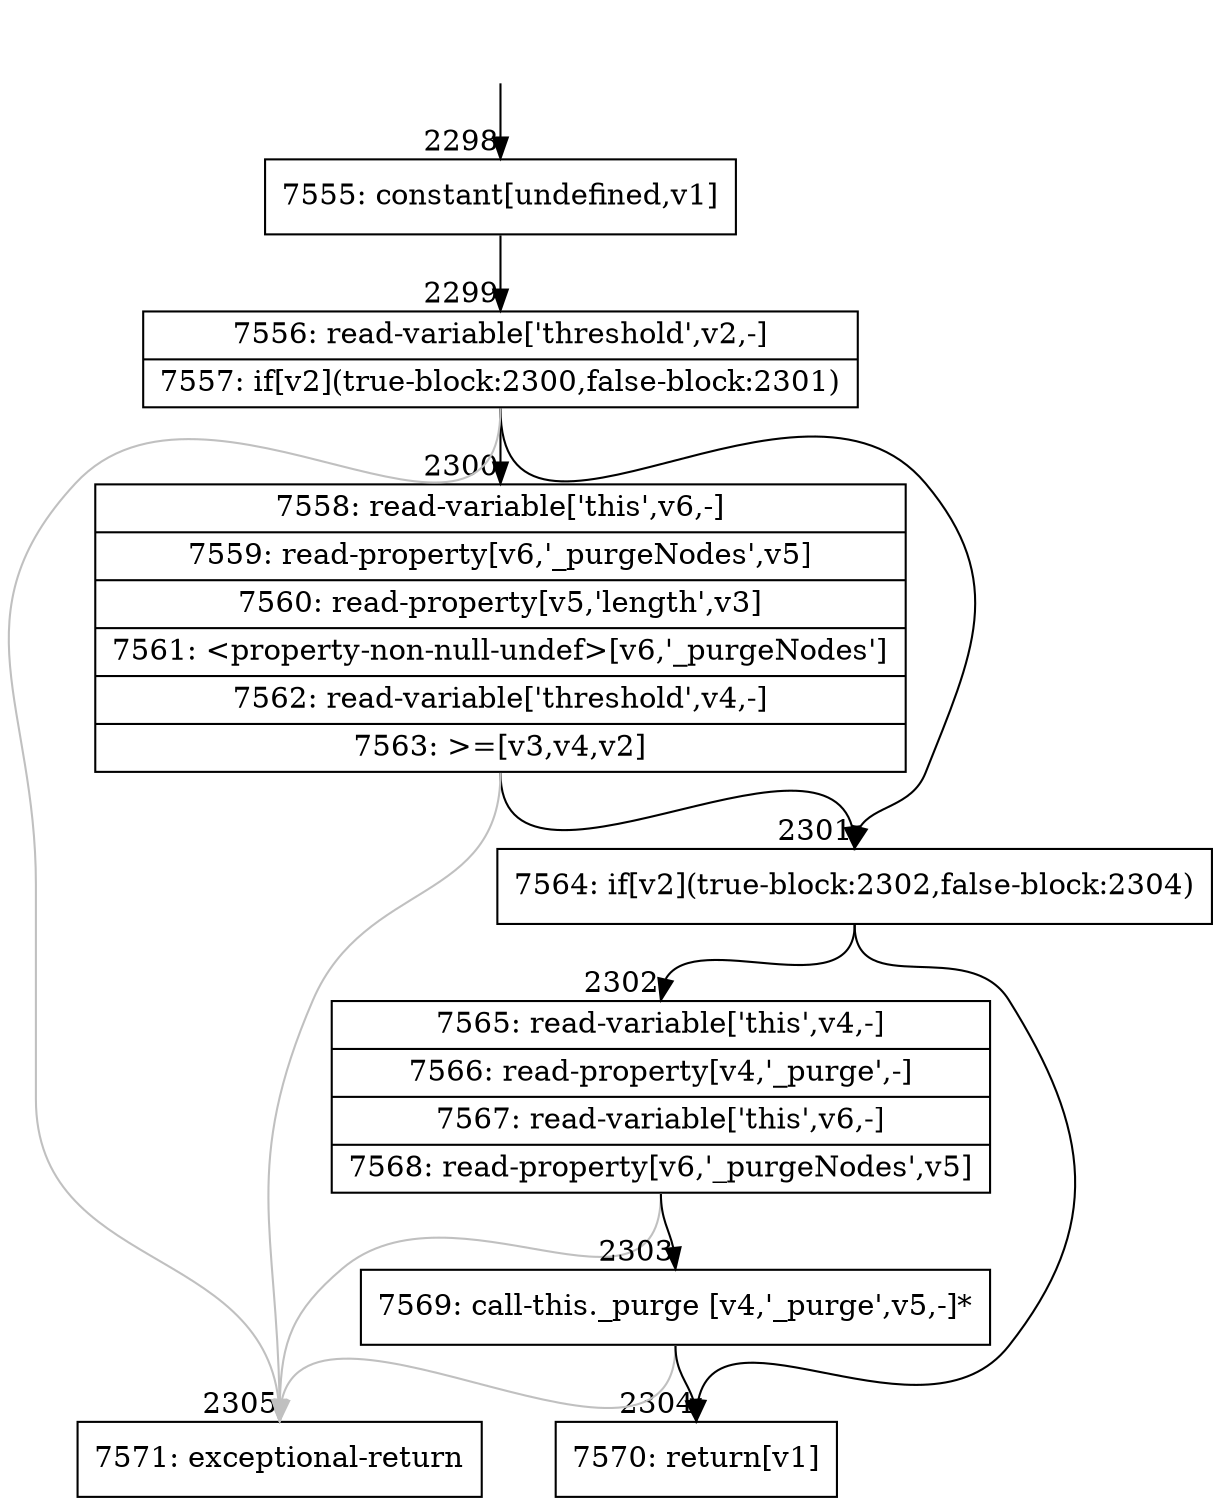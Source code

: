digraph {
rankdir="TD"
BB_entry114[shape=none,label=""];
BB_entry114 -> BB2298 [tailport=s, headport=n, headlabel="    2298"]
BB2298 [shape=record label="{7555: constant[undefined,v1]}" ] 
BB2298 -> BB2299 [tailport=s, headport=n, headlabel="      2299"]
BB2299 [shape=record label="{7556: read-variable['threshold',v2,-]|7557: if[v2](true-block:2300,false-block:2301)}" ] 
BB2299 -> BB2301 [tailport=s, headport=n, headlabel="      2301"]
BB2299 -> BB2300 [tailport=s, headport=n, headlabel="      2300"]
BB2299 -> BB2305 [tailport=s, headport=n, color=gray, headlabel="      2305"]
BB2300 [shape=record label="{7558: read-variable['this',v6,-]|7559: read-property[v6,'_purgeNodes',v5]|7560: read-property[v5,'length',v3]|7561: \<property-non-null-undef\>[v6,'_purgeNodes']|7562: read-variable['threshold',v4,-]|7563: \>=[v3,v4,v2]}" ] 
BB2300 -> BB2301 [tailport=s, headport=n]
BB2300 -> BB2305 [tailport=s, headport=n, color=gray]
BB2301 [shape=record label="{7564: if[v2](true-block:2302,false-block:2304)}" ] 
BB2301 -> BB2302 [tailport=s, headport=n, headlabel="      2302"]
BB2301 -> BB2304 [tailport=s, headport=n, headlabel="      2304"]
BB2302 [shape=record label="{7565: read-variable['this',v4,-]|7566: read-property[v4,'_purge',-]|7567: read-variable['this',v6,-]|7568: read-property[v6,'_purgeNodes',v5]}" ] 
BB2302 -> BB2303 [tailport=s, headport=n, headlabel="      2303"]
BB2302 -> BB2305 [tailport=s, headport=n, color=gray]
BB2303 [shape=record label="{7569: call-this._purge [v4,'_purge',v5,-]*}" ] 
BB2303 -> BB2304 [tailport=s, headport=n]
BB2303 -> BB2305 [tailport=s, headport=n, color=gray]
BB2304 [shape=record label="{7570: return[v1]}" ] 
BB2305 [shape=record label="{7571: exceptional-return}" ] 
//#$~ 4057
}
